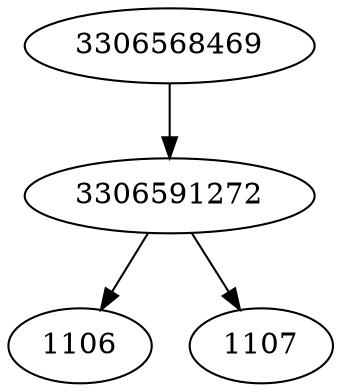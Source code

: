 strict digraph  {
3306591272;
1106;
1107;
3306568469;
3306591272 -> 1106;
3306591272 -> 1107;
3306568469 -> 3306591272;
}
